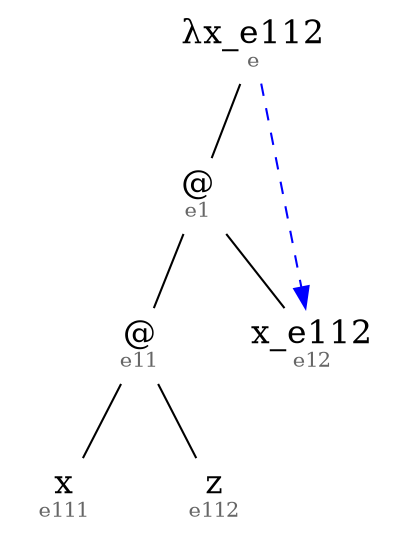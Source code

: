digraph t10_nf_projected_fixed_lifted { layout=dot; rankdir=TB; e [label=<λx_e112<br/><font point-size="10" color="gray40">e</font>>, shape=none, fontcolor="black", fontsize=16]; e1 [label=<@<br/><font point-size="10" color="gray40">e1</font>>, shape=none, fontcolor="black", fontsize=16]; e11 [label=<@<br/><font point-size="10" color="gray40">e11</font>>, shape=none, fontcolor="black", fontsize=16]; e111 [label=<x<br/><font point-size="10" color="gray40">e111</font>>, shape=none, fontcolor="black", fontsize=16]; e112 [label=<z<br/><font point-size="10" color="gray40">e112</font>>, shape=none, fontcolor="black", fontsize=16]; e12 [label=<x_e112<br/><font point-size="10" color="gray40">e12</font>>, shape=none, fontcolor="black", fontsize=16]; e -> e1 [arrowhead=none]; e1 -> e11 [arrowhead=none]; e1 -> e12 [arrowhead=none]; e11 -> e111 [arrowhead=none]; e11 -> e112 [arrowhead=none]; e -> e12 [color=blue, style=dashed]; }
